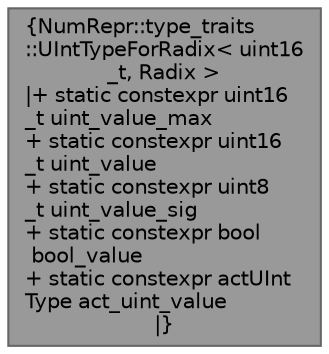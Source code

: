 digraph "NumRepr::type_traits::UIntTypeForRadix&lt; uint16_t, Radix &gt;"
{
 // INTERACTIVE_SVG=YES
 // LATEX_PDF_SIZE
  bgcolor="transparent";
  edge [fontname=Helvetica,fontsize=10,labelfontname=Helvetica,labelfontsize=10];
  node [fontname=Helvetica,fontsize=10,shape=box,height=0.2,width=0.4];
  Node1 [label="{NumRepr::type_traits\l::UIntTypeForRadix\< uint16\l_t, Radix \>\n|+ static constexpr uint16\l_t uint_value_max\l+ static constexpr uint16\l_t uint_value\l+ static constexpr uint8\l_t uint_value_sig\l+ static constexpr bool\l bool_value\l+ static constexpr actUInt\lType act_uint_value\l|}",height=0.2,width=0.4,color="gray40", fillcolor="grey60", style="filled", fontcolor="black",tooltip=" "];
}
